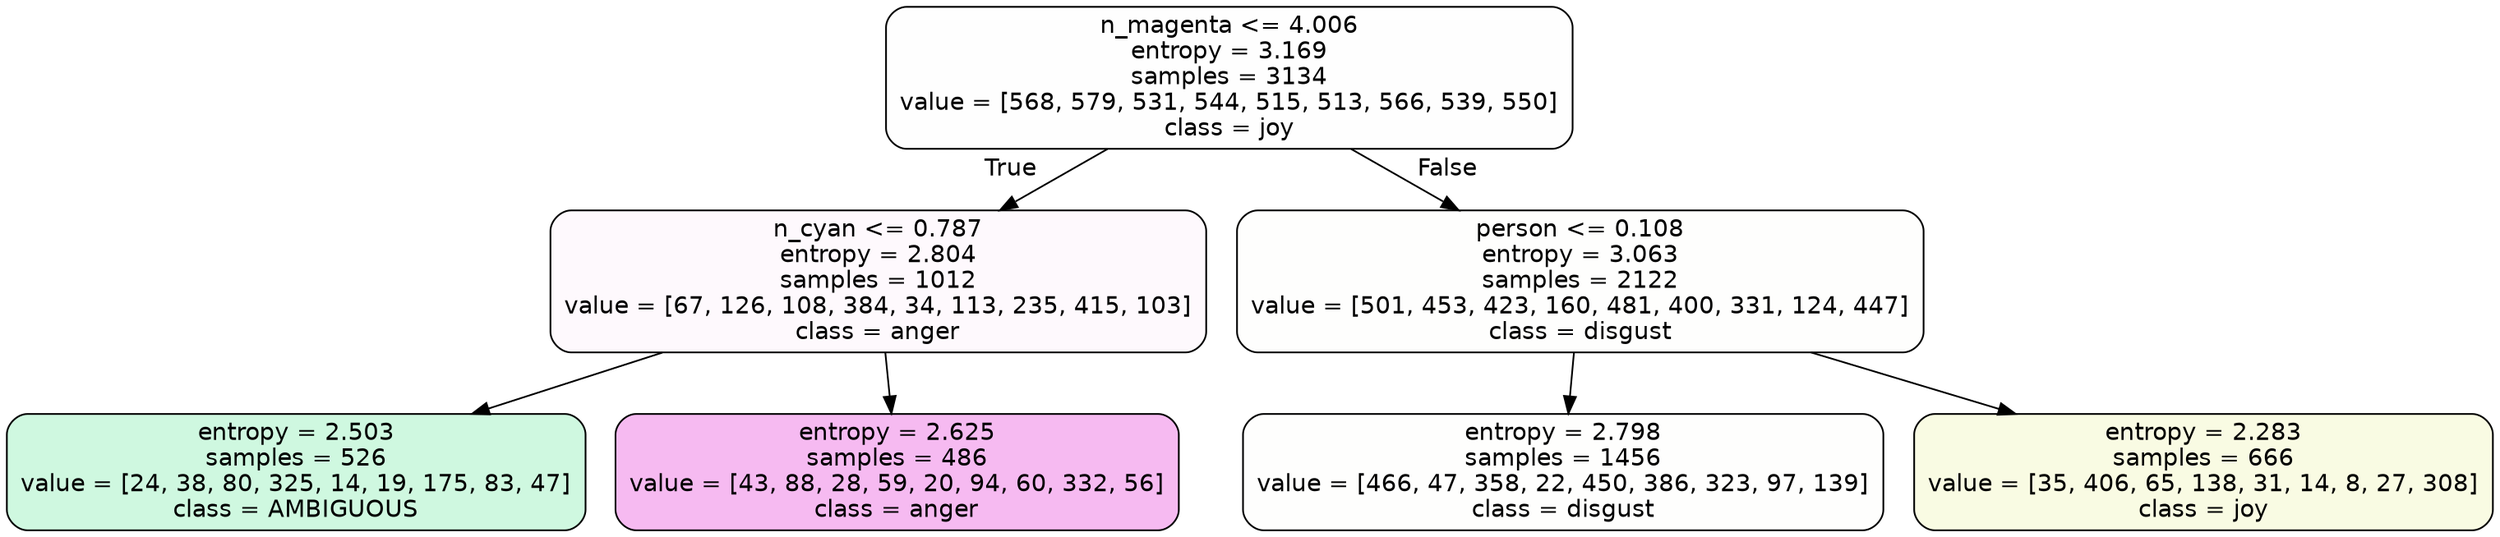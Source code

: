 digraph Tree {
node [shape=box, style="filled, rounded", color="black", fontname=helvetica] ;
edge [fontname=helvetica] ;
0 [label="n_magenta <= 4.006\nentropy = 3.169\nsamples = 3134\nvalue = [568, 579, 531, 544, 515, 513, 566, 539, 550]\nclass = joy", fillcolor="#d7e53901"] ;
1 [label="n_cyan <= 0.787\nentropy = 2.804\nsamples = 1012\nvalue = [67, 126, 108, 384, 34, 113, 235, 415, 103]\nclass = anger", fillcolor="#e539d707"] ;
0 -> 1 [labeldistance=2.5, labelangle=45, headlabel="True"] ;
2 [label="entropy = 2.503\nsamples = 526\nvalue = [24, 38, 80, 325, 14, 19, 175, 83, 47]\nclass = AMBIGUOUS", fillcolor="#39e5813d"] ;
1 -> 2 ;
3 [label="entropy = 2.625\nsamples = 486\nvalue = [43, 88, 28, 59, 20, 94, 60, 332, 56]\nclass = anger", fillcolor="#e539d758"] ;
1 -> 3 ;
4 [label="person <= 0.108\nentropy = 3.063\nsamples = 2122\nvalue = [501, 453, 423, 160, 481, 400, 331, 124, 447]\nclass = disgust", fillcolor="#e5813902"] ;
0 -> 4 [labeldistance=2.5, labelangle=-45, headlabel="False"] ;
5 [label="entropy = 2.798\nsamples = 1456\nvalue = [466, 47, 358, 22, 450, 386, 323, 97, 139]\nclass = disgust", fillcolor="#e5813902"] ;
4 -> 5 ;
6 [label="entropy = 2.283\nsamples = 666\nvalue = [35, 406, 65, 138, 31, 14, 8, 27, 308]\nclass = joy", fillcolor="#d7e53923"] ;
4 -> 6 ;
}